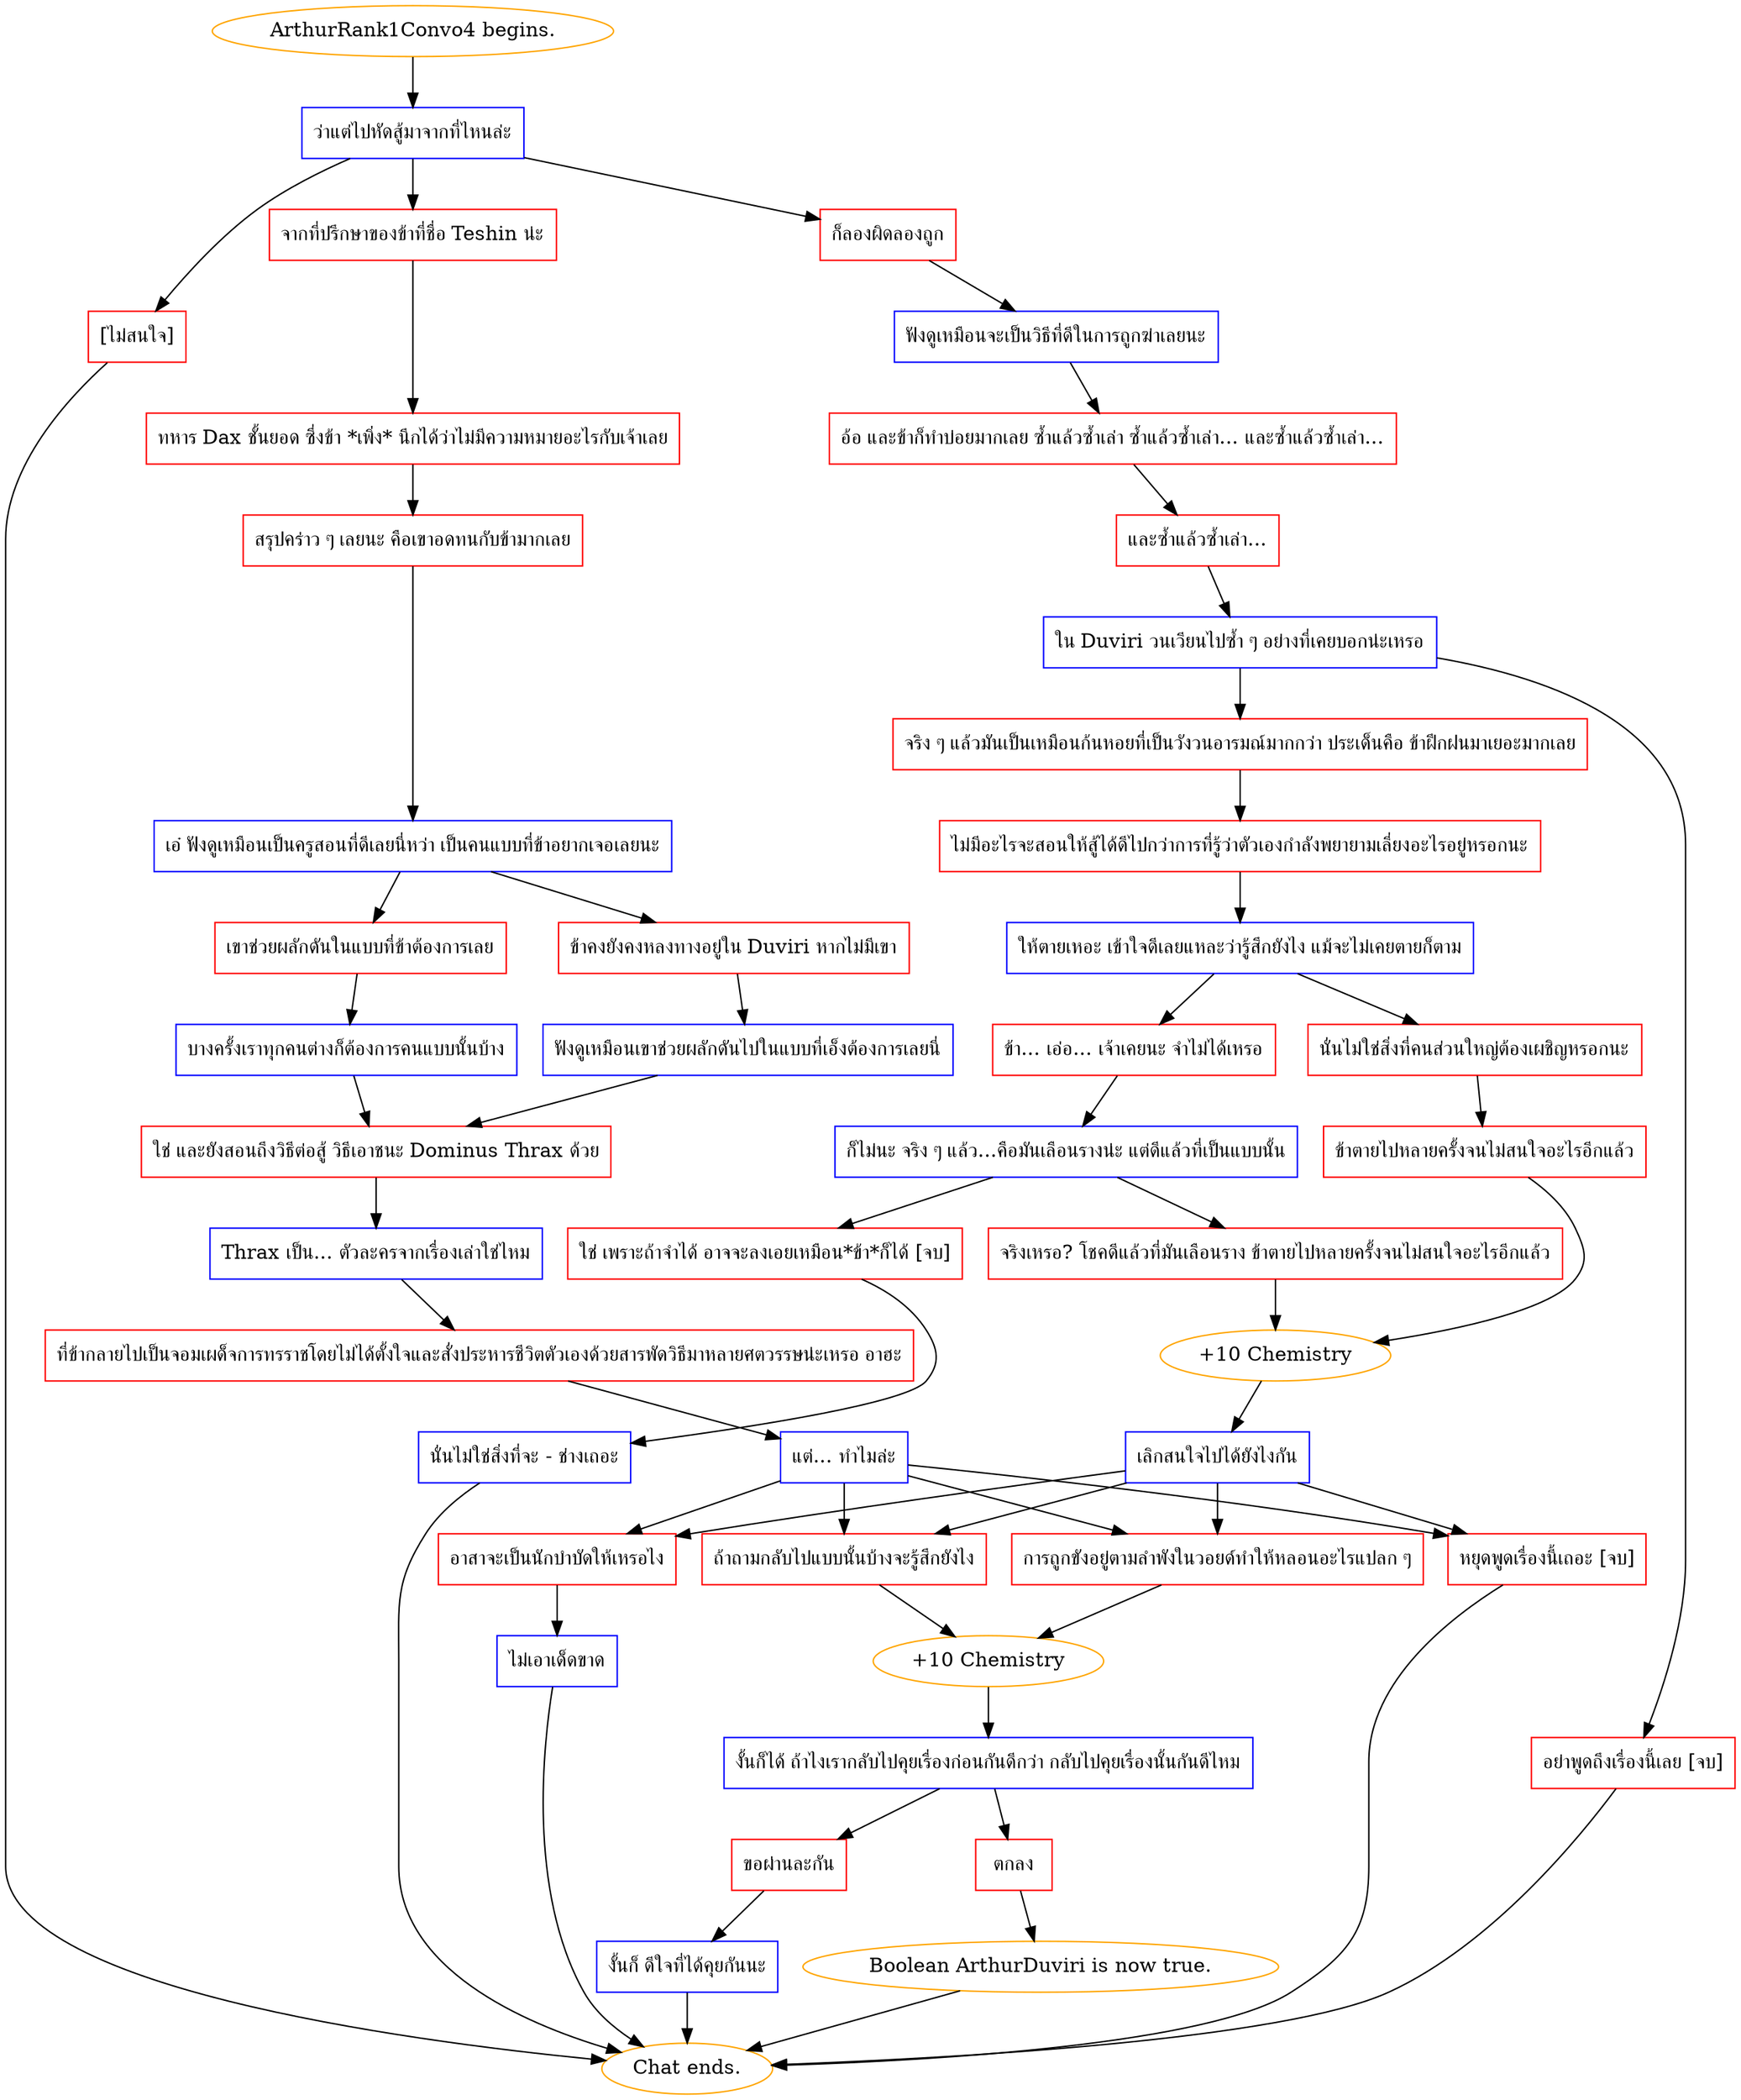digraph {
	"ArthurRank1Convo4 begins." [color=orange];
		"ArthurRank1Convo4 begins." -> j1293205775;
	j1293205775 [label="ว่าแต่ไปหัดสู้มาจากที่ไหนล่ะ",shape=box,color=blue];
		j1293205775 -> j2604940040;
		j1293205775 -> j1918383752;
		j1293205775 -> j3001038503;
	j2604940040 [label="ก็ลองผิดลองถูก",shape=box,color=red];
		j2604940040 -> j1457791224;
	j1918383752 [label="จากที่ปรึกษาของข้าที่ชื่อ Teshin น่ะ",shape=box,color=red];
		j1918383752 -> j4203467638;
	j3001038503 [label="[ไม่สนใจ]",shape=box,color=red];
		j3001038503 -> "Chat ends.";
	j1457791224 [label="ฟังดูเหมือนจะเป็นวิธีที่ดีในการถูกฆ่าเลยนะ",shape=box,color=blue];
		j1457791224 -> j2679714738;
	j4203467638 [label="ทหาร Dax ชั้นยอด ซึ่งข้า *เพิ่ง* นึกได้ว่าไม่มีความหมายอะไรกับเจ้าเลย",shape=box,color=red];
		j4203467638 -> j2616807200;
	"Chat ends." [color=orange];
	j2679714738 [label="อ้อ และข้าก็ทำบ่อยมากเลย ซ้ำแล้วซ้ำเล่า ซ้ำแล้วซ้ำเล่า... และซ้ำแล้วซ้ำเล่า...",shape=box,color=red];
		j2679714738 -> j2998807549;
	j2616807200 [label="สรุปคร่าว ๆ เลยนะ คือเขาอดทนกับข้ามากเลย",shape=box,color=red];
		j2616807200 -> j424800898;
	j2998807549 [label="และซ้ำแล้วซ้ำเล่า...",shape=box,color=red];
		j2998807549 -> j724149856;
	j424800898 [label="เอ๋ ฟังดูเหมือนเป็นครูสอนที่ดีเลยนี่หว่า เป็นคนแบบที่ข้าอยากเจอเลยนะ",shape=box,color=blue];
		j424800898 -> j3851725808;
		j424800898 -> j3579888330;
	j724149856 [label="ใน Duviri วนเวียนไปซ้ำ ๆ อย่างที่เคยบอกน่ะเหรอ",shape=box,color=blue];
		j724149856 -> j1383313642;
		j724149856 -> j1682158601;
	j3851725808 [label="ข้าคงยังคงหลงทางอยู่ใน Duviri หากไม่มีเขา",shape=box,color=red];
		j3851725808 -> j3797143408;
	j3579888330 [label="เขาช่วยผลักดันในแบบที่ข้าต้องการเลย",shape=box,color=red];
		j3579888330 -> j3848538848;
	j1383313642 [label="จริง ๆ แล้วมันเป็นเหมือนก้นหอยที่เป็นวังวนอารมณ์มากกว่า ประเด็นคือ ข้าฝึกฝนมาเยอะมากเลย",shape=box,color=red];
		j1383313642 -> j3109358383;
	j1682158601 [label="อย่าพูดถึงเรื่องนี้เลย [จบ]",shape=box,color=red];
		j1682158601 -> "Chat ends.";
	j3797143408 [label="ฟังดูเหมือนเขาช่วยผลักดันไปในแบบที่เอ็งต้องการเลยนี่",shape=box,color=blue];
		j3797143408 -> j2989559545;
	j3848538848 [label="บางครั้งเราทุกคนต่างก็ต้องการคนแบบนั้นบ้าง",shape=box,color=blue];
		j3848538848 -> j2989559545;
	j3109358383 [label="ไม่มีอะไรจะสอนให้สู้ได้ดีไปกว่าการที่รู้ว่าตัวเองกำลังพยายามเลี่ยงอะไรอยู่หรอกนะ",shape=box,color=red];
		j3109358383 -> j468858413;
	j2989559545 [label="ใช่ และยังสอนถึงวิธีต่อสู้ วิธีเอาชนะ Dominus Thrax ด้วย",shape=box,color=red];
		j2989559545 -> j1486048624;
	j468858413 [label="ให้ตายเหอะ เข้าใจดีเลยแหละว่ารู้สึกยังไง แม้จะไม่เคยตายก็ตาม",shape=box,color=blue];
		j468858413 -> j953355271;
		j468858413 -> j3942833632;
	j1486048624 [label="Thrax เป็น... ตัวละครจากเรื่องเล่าใช่ไหม",shape=box,color=blue];
		j1486048624 -> j1083753843;
	j953355271 [label="ข้า... เอ่อ... เจ้าเคยนะ จำไม่ได้เหรอ",shape=box,color=red];
		j953355271 -> j2755639962;
	j3942833632 [label="นั่นไม่ใช่สิ่งที่คนส่วนใหญ่ต้องเผชิญหรอกนะ",shape=box,color=red];
		j3942833632 -> j3153693077;
	j1083753843 [label="ที่ข้ากลายไปเป็นจอมเผด็จการทรราชโดยไม่ได้ตั้งใจและสั่งประหารชีวิตตัวเองด้วยสารพัดวิธีมาหลายศตวรรษน่ะเหรอ อาฮะ",shape=box,color=red];
		j1083753843 -> j3805097190;
	j2755639962 [label="ก็ไม่นะ จริง ๆ แล้ว...คือมันเลือนรางน่ะ แต่ดีแล้วที่เป็นแบบนั้น",shape=box,color=blue];
		j2755639962 -> j456733727;
		j2755639962 -> j1845787258;
	j3153693077 [label="ข้าตายไปหลายครั้งจนไม่สนใจอะไรอีกแล้ว",shape=box,color=red];
		j3153693077 -> j261030633;
	j3805097190 [label="แต่... ทำไมล่ะ",shape=box,color=blue];
		j3805097190 -> j586110565;
		j3805097190 -> j3029249630;
		j3805097190 -> j2616123051;
		j3805097190 -> j3497189397;
	j456733727 [label="ใช่ เพราะถ้าจำได้ อาจจะลงเอยเหมือน*ข้า*ก็ได้ [จบ]",shape=box,color=red];
		j456733727 -> j2118871033;
	j1845787258 [label="จริงเหรอ? โชคดีแล้วที่มันเลือนราง ข้าตายไปหลายครั้งจนไม่สนใจอะไรอีกแล้ว",shape=box,color=red];
		j1845787258 -> j261030633;
	j261030633 [label="+10 Chemistry",color=orange];
		j261030633 -> j1358087917;
	j586110565 [label="ถ้าถามกลับไปแบบนั้นบ้างจะรู้สึกยังไง",shape=box,color=red];
		j586110565 -> j1129205344;
	j3029249630 [label="อาสาจะเป็นนักบำบัดให้เหรอไง",shape=box,color=red];
		j3029249630 -> j750736964;
	j2616123051 [label="การถูกขังอยู่ตามลำพังในวอยด์ทำให้หลอนอะไรแปลก ๆ",shape=box,color=red];
		j2616123051 -> j1129205344;
	j3497189397 [label="หยุดพูดเรื่องนี้เถอะ [จบ]",shape=box,color=red];
		j3497189397 -> "Chat ends.";
	j2118871033 [label="นั่นไม่ใช่สิ่งที่จะ - ช่างเถอะ",shape=box,color=blue];
		j2118871033 -> "Chat ends.";
	j1358087917 [label="เลิกสนใจไปได้ยังไงกัน",shape=box,color=blue];
		j1358087917 -> j586110565;
		j1358087917 -> j3029249630;
		j1358087917 -> j2616123051;
		j1358087917 -> j3497189397;
	j1129205344 [label="+10 Chemistry",color=orange];
		j1129205344 -> j2089214033;
	j750736964 [label="ไม่เอาเด็ดขาด",shape=box,color=blue];
		j750736964 -> "Chat ends.";
	j2089214033 [label="งั้นก็ได้ ถ้าไงเรากลับไปคุยเรื่องก่อนกันดีกว่า กลับไปคุยเรื่องนั้นกันดีไหม",shape=box,color=blue];
		j2089214033 -> j3995189940;
		j2089214033 -> j1110277420;
	j3995189940 [label="ตกลง",shape=box,color=red];
		j3995189940 -> j1992354670;
	j1110277420 [label="ขอผ่านละกัน",shape=box,color=red];
		j1110277420 -> j1767770074;
	j1992354670 [label="Boolean ArthurDuviri is now true.",color=orange];
		j1992354670 -> "Chat ends.";
	j1767770074 [label="งั้นก็ ดีใจที่ได้คุยกันนะ",shape=box,color=blue];
		j1767770074 -> "Chat ends.";
}